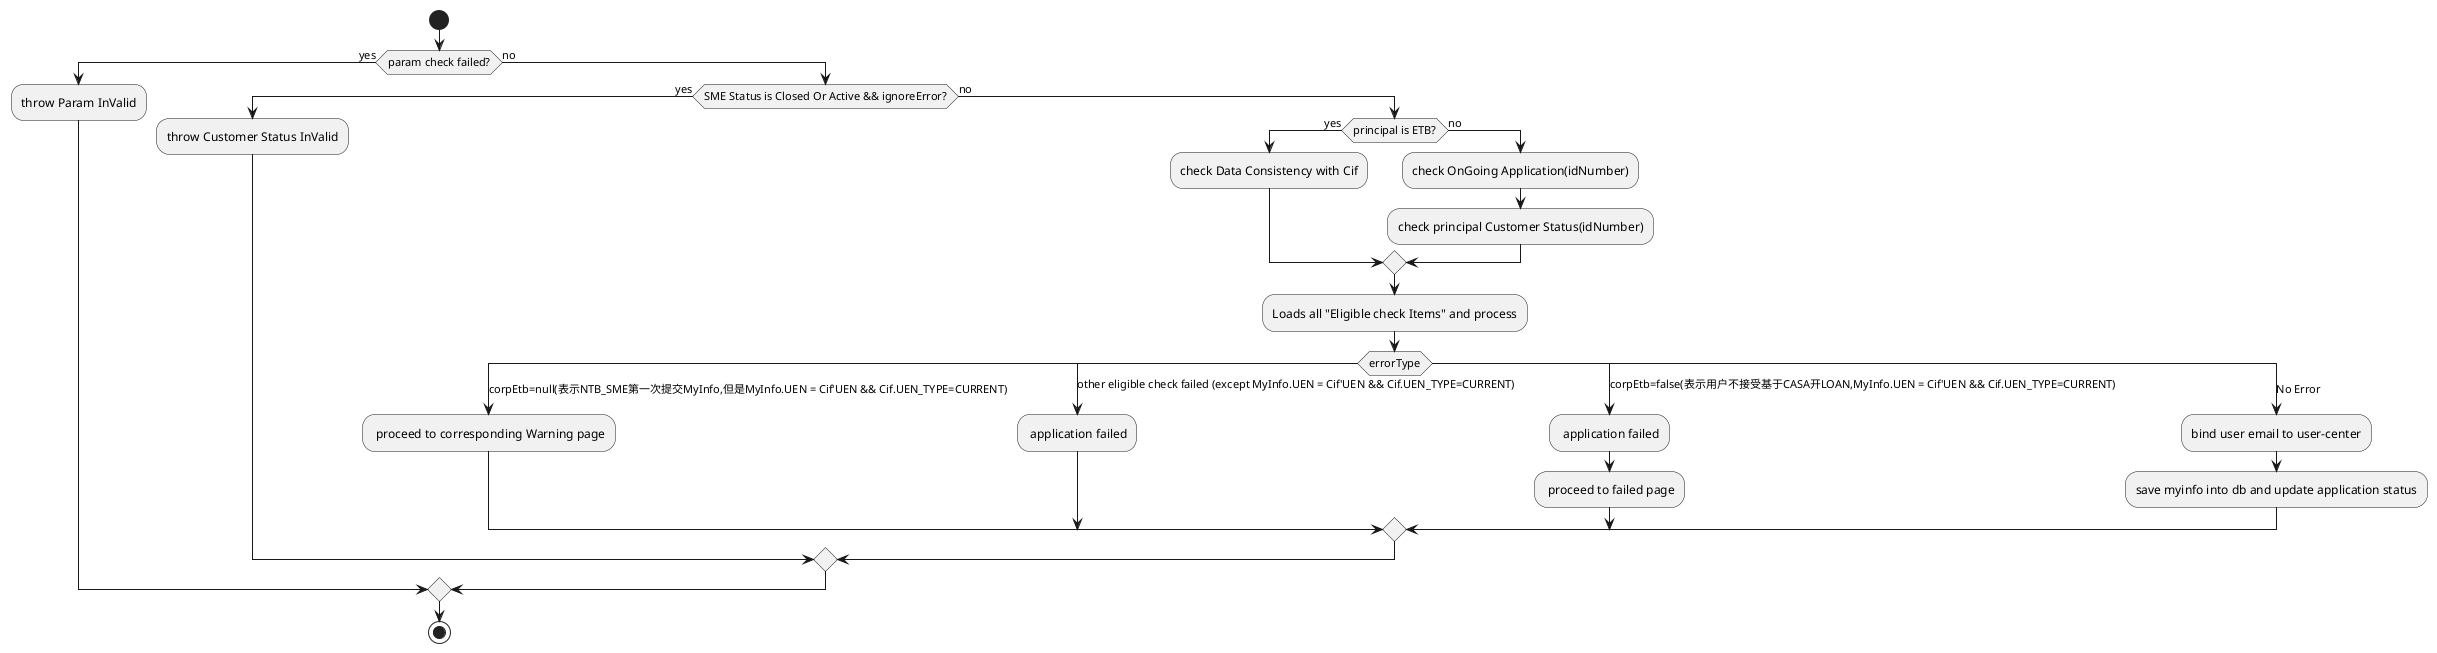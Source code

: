 @startuml
'https://plantuml.com/activity-diagram-beta

start

if (param check failed?) is (yes) then
  :throw Param InValid;
else (no)
    if (SME Status is Closed Or Active && ignoreError?) is (yes) then
        :throw Customer Status InValid;
    else (no)
        if (principal is ETB?) is (yes) then
          :check Data Consistency with Cif;
        else (no)
          :check OnGoing Application(idNumber);
          :check principal Customer Status(idNumber);
        endif
        :Loads all "Eligible check Items" and process;
        switch (errorType)
            case (corpEtb=null(表示NTB_SME第一次提交MyInfo,但是MyInfo.UEN = Cif'UEN && Cif.UEN_TYPE=CURRENT))
                : proceed to corresponding Warning page;
            case (other eligible check failed (except MyInfo.UEN = Cif'UEN && Cif.UEN_TYPE=CURRENT))
                : application failed;
            case (corpEtb=false(表示用户不接受基于CASA开LOAN,MyInfo.UEN = Cif'UEN && Cif.UEN_TYPE=CURRENT))
                : application failed;
                : proceed to failed page;
            case (No Error)
                :bind user email to user-center;
                :save myinfo into db and update application status;
        endswitch
    endif
endif

stop

@enduml